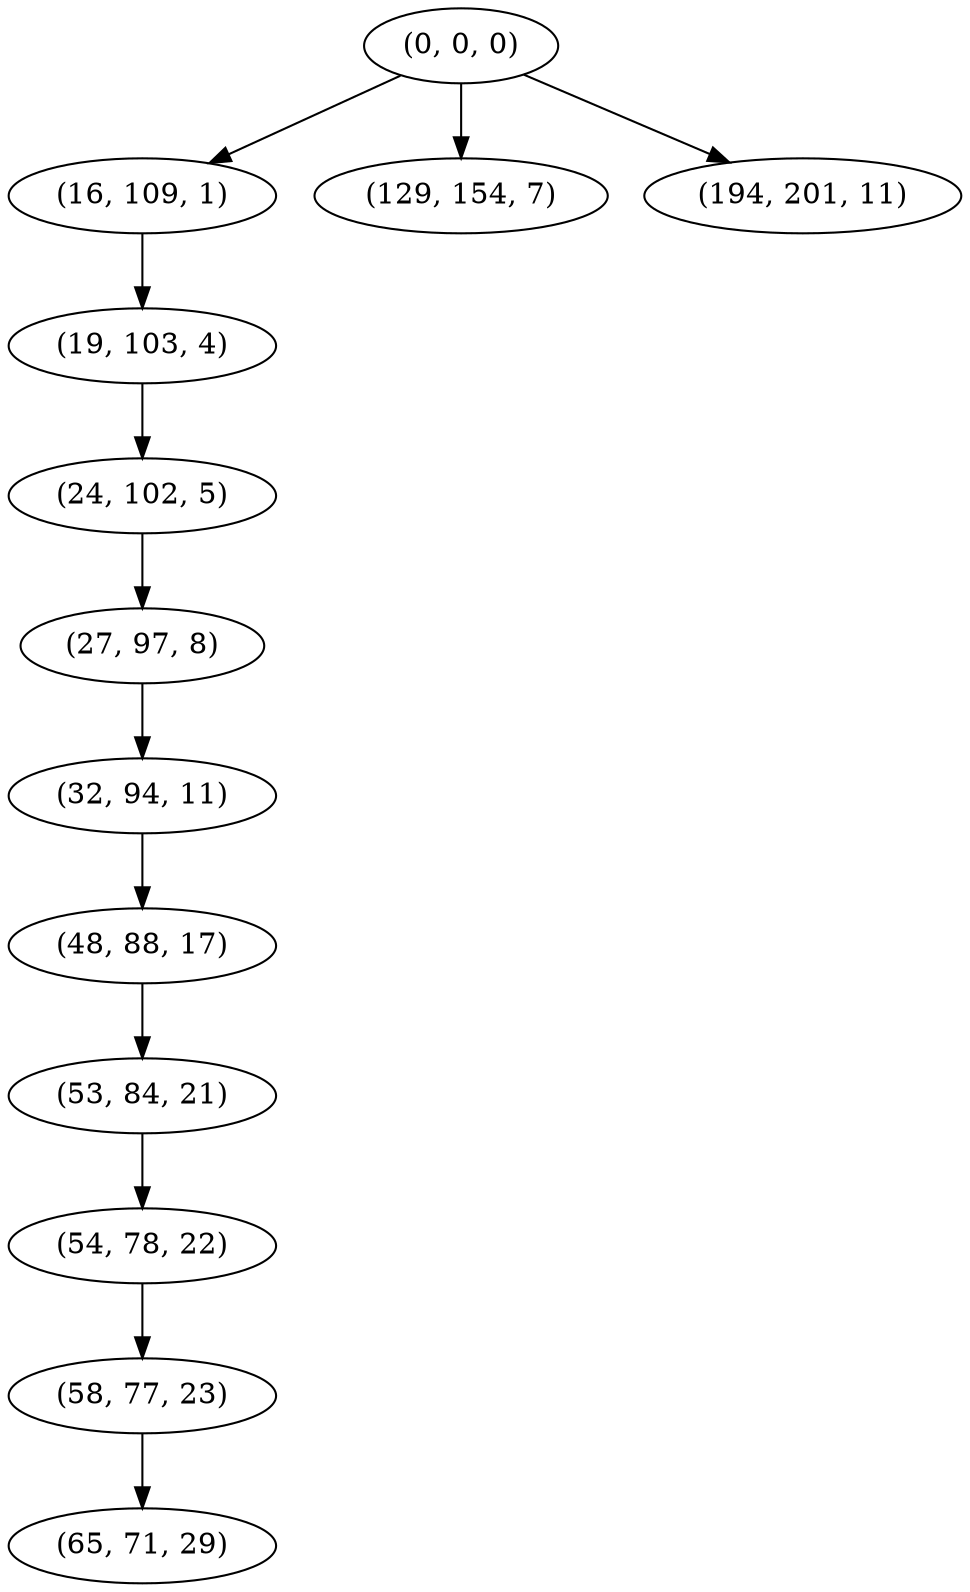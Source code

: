 digraph tree {
    "(0, 0, 0)";
    "(16, 109, 1)";
    "(19, 103, 4)";
    "(24, 102, 5)";
    "(27, 97, 8)";
    "(32, 94, 11)";
    "(48, 88, 17)";
    "(53, 84, 21)";
    "(54, 78, 22)";
    "(58, 77, 23)";
    "(65, 71, 29)";
    "(129, 154, 7)";
    "(194, 201, 11)";
    "(0, 0, 0)" -> "(16, 109, 1)";
    "(0, 0, 0)" -> "(129, 154, 7)";
    "(0, 0, 0)" -> "(194, 201, 11)";
    "(16, 109, 1)" -> "(19, 103, 4)";
    "(19, 103, 4)" -> "(24, 102, 5)";
    "(24, 102, 5)" -> "(27, 97, 8)";
    "(27, 97, 8)" -> "(32, 94, 11)";
    "(32, 94, 11)" -> "(48, 88, 17)";
    "(48, 88, 17)" -> "(53, 84, 21)";
    "(53, 84, 21)" -> "(54, 78, 22)";
    "(54, 78, 22)" -> "(58, 77, 23)";
    "(58, 77, 23)" -> "(65, 71, 29)";
}
